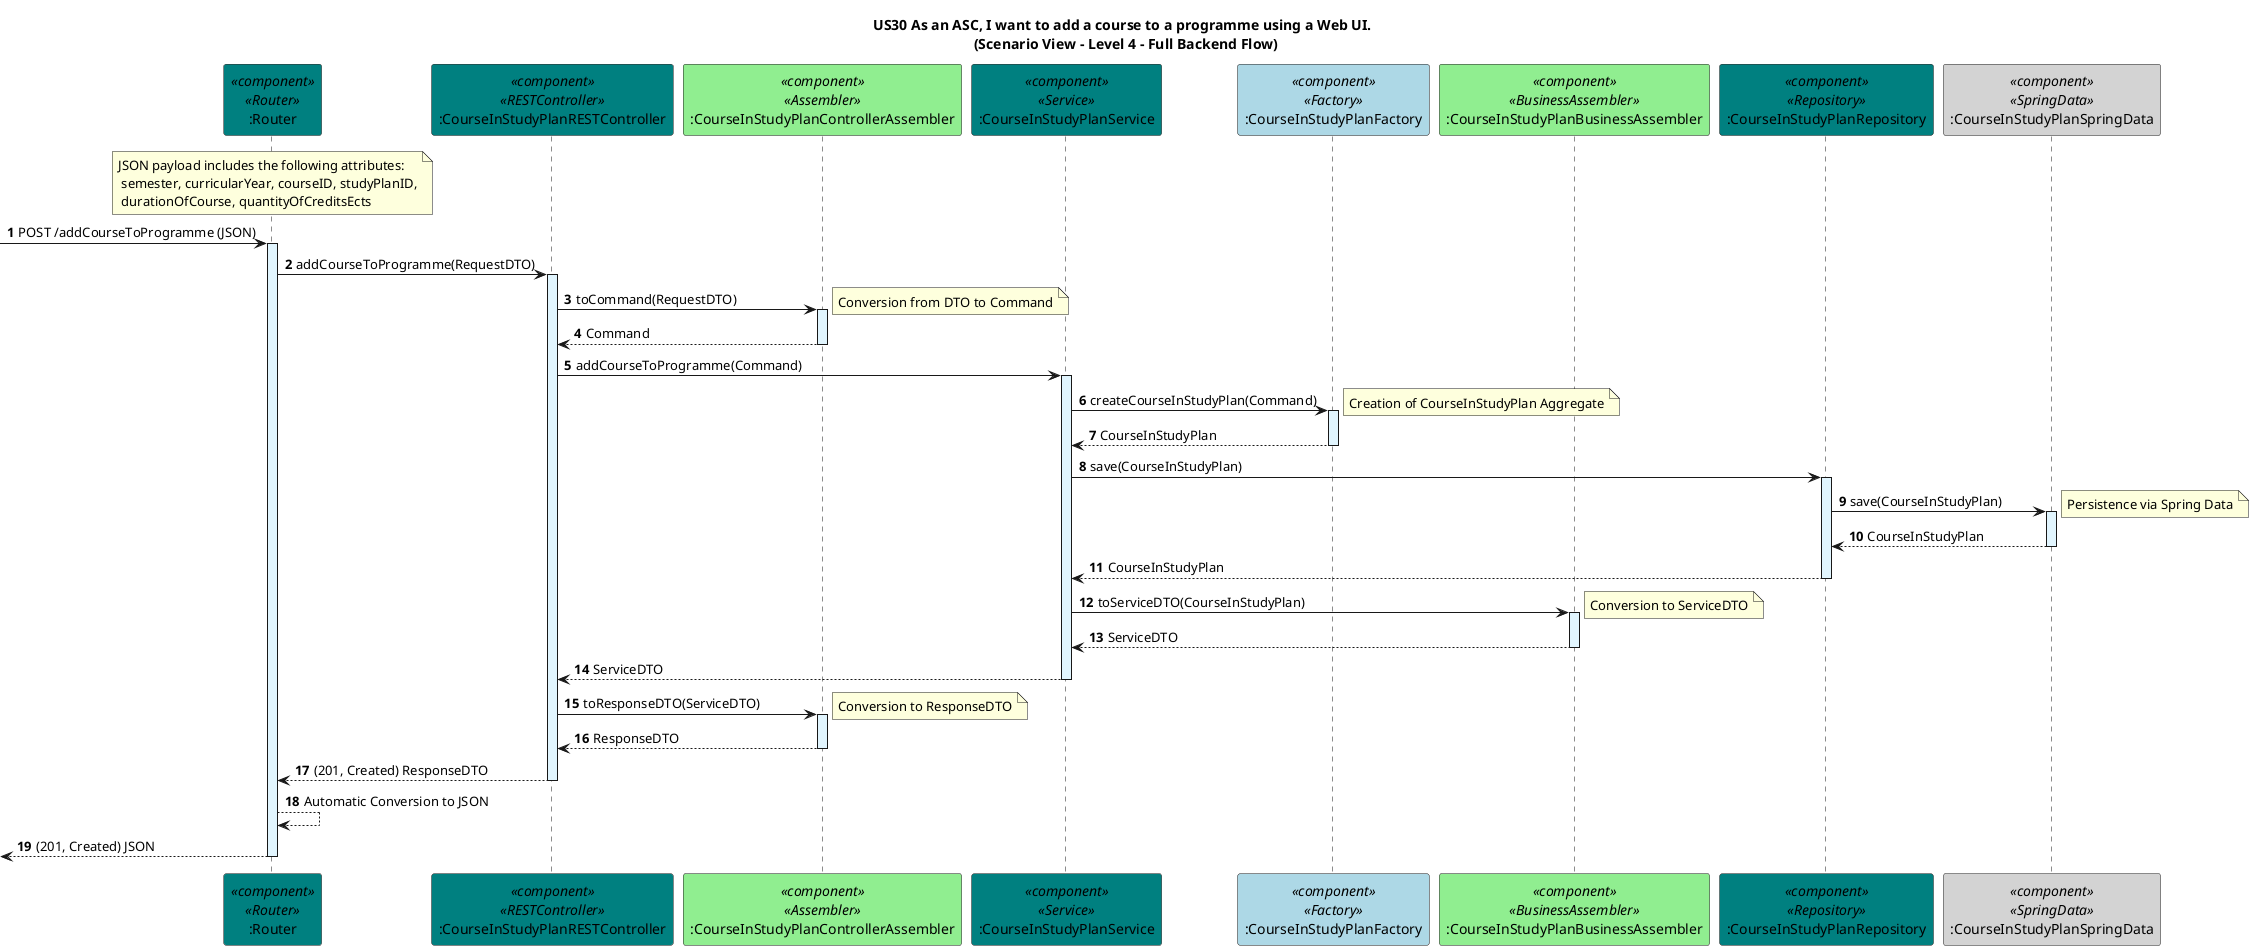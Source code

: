 @startuml

title US30 As an ASC, I want to add a course to a programme using a Web UI. \n (Scenario View - Level 4 - Full Backend Flow)

autonumber

participant ":Router" as router <<component>> <<Router>> #teal
participant ":CourseInStudyPlanRESTController" as restController <<component>> <<RESTController>> #teal
participant ":CourseInStudyPlanControllerAssembler" as assembler <<component>> <<Assembler>> #LightGreen
participant ":CourseInStudyPlanService" as service <<component>> <<Service>> #teal
participant ":CourseInStudyPlanFactory" as factory <<component>> <<Factory>> #LightBlue
participant ":CourseInStudyPlanBusinessAssembler" as businessAssembler <<component>> <<BusinessAssembler>> #LightGreen
participant ":CourseInStudyPlanRepository" as repository <<component>> <<Repository>> #teal
participant ":CourseInStudyPlanSpringData" as springData <<component>> <<SpringData>> #LightGray

note over router: JSON payload includes the following attributes:\n semester, curricularYear, courseID, studyPlanID,\n durationOfCourse, quantityOfCreditsEcts

-> router: POST /addCourseToProgramme (JSON)
activate router #E1F5FE

router -> restController: addCourseToProgramme(RequestDTO)
activate restController #E1F5FE

restController -> assembler: toCommand(RequestDTO)
note right: Conversion from DTO to Command
activate assembler #E1F5FE
assembler --> restController: Command
deactivate assembler

restController -> service: addCourseToProgramme(Command)
activate service #E1F5FE

service -> factory: createCourseInStudyPlan(Command)
note right: Creation of CourseInStudyPlan Aggregate
activate factory #E1F5FE
factory --> service: CourseInStudyPlan
deactivate factory
service -> repository: save(CourseInStudyPlan)
activate repository #E1F5FE

repository -> springData: save(CourseInStudyPlan)
note right: Persistence via Spring Data
activate springData #E1F5FE
springData --> repository: CourseInStudyPlan
deactivate springData

repository --> service: CourseInStudyPlan
deactivate repository

service -> businessAssembler: toServiceDTO(CourseInStudyPlan)
activate businessAssembler #E1F5FE
note right: Conversion to ServiceDTO

businessAssembler --> service: ServiceDTO
deactivate businessAssembler

service --> restController: ServiceDTO
deactivate service

restController -> assembler: toResponseDTO(ServiceDTO)
activate assembler #E1F5FE
note right: Conversion to ResponseDTO

assembler --> restController: ResponseDTO
deactivate assembler

restController --> router: (201, Created) ResponseDTO
deactivate restController

router --> router: Automatic Conversion to JSON

<-- router: (201, Created) JSON
deactivate router #E1F5FE

@enduml